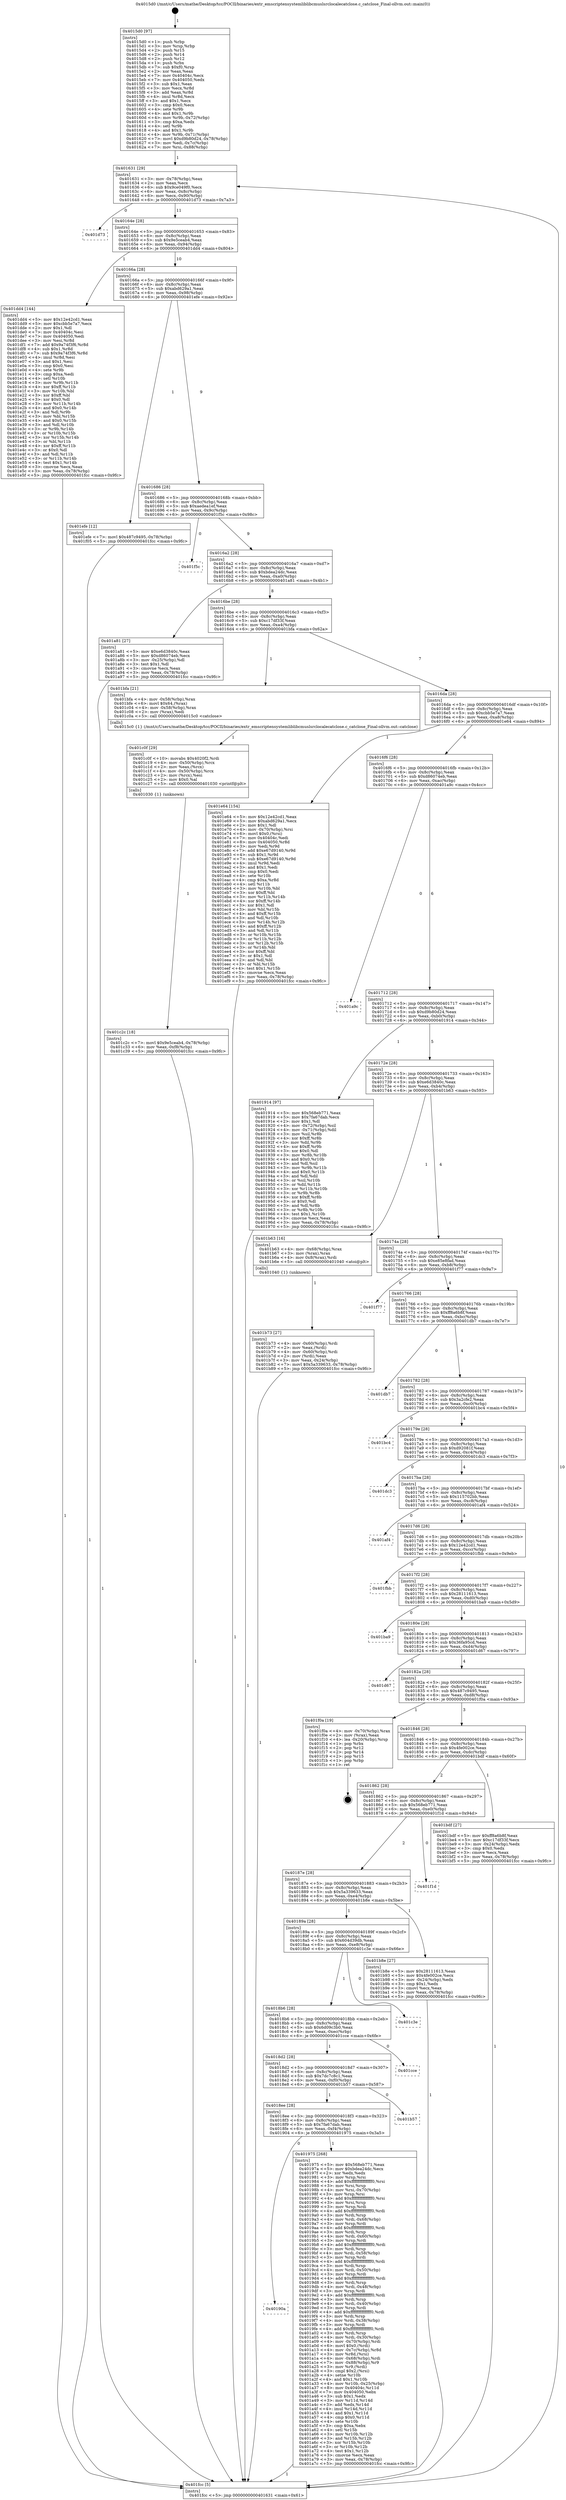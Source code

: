 digraph "0x4015d0" {
  label = "0x4015d0 (/mnt/c/Users/mathe/Desktop/tcc/POCII/binaries/extr_emscriptensystemliblibcmuslsrclocalecatclose.c_catclose_Final-ollvm.out::main(0))"
  labelloc = "t"
  node[shape=record]

  Entry [label="",width=0.3,height=0.3,shape=circle,fillcolor=black,style=filled]
  "0x401631" [label="{
     0x401631 [29]\l
     | [instrs]\l
     &nbsp;&nbsp;0x401631 \<+3\>: mov -0x78(%rbp),%eax\l
     &nbsp;&nbsp;0x401634 \<+2\>: mov %eax,%ecx\l
     &nbsp;&nbsp;0x401636 \<+6\>: sub $0x9ce049f0,%ecx\l
     &nbsp;&nbsp;0x40163c \<+6\>: mov %eax,-0x8c(%rbp)\l
     &nbsp;&nbsp;0x401642 \<+6\>: mov %ecx,-0x90(%rbp)\l
     &nbsp;&nbsp;0x401648 \<+6\>: je 0000000000401d73 \<main+0x7a3\>\l
  }"]
  "0x401d73" [label="{
     0x401d73\l
  }", style=dashed]
  "0x40164e" [label="{
     0x40164e [28]\l
     | [instrs]\l
     &nbsp;&nbsp;0x40164e \<+5\>: jmp 0000000000401653 \<main+0x83\>\l
     &nbsp;&nbsp;0x401653 \<+6\>: mov -0x8c(%rbp),%eax\l
     &nbsp;&nbsp;0x401659 \<+5\>: sub $0x9e5ceab4,%eax\l
     &nbsp;&nbsp;0x40165e \<+6\>: mov %eax,-0x94(%rbp)\l
     &nbsp;&nbsp;0x401664 \<+6\>: je 0000000000401dd4 \<main+0x804\>\l
  }"]
  Exit [label="",width=0.3,height=0.3,shape=circle,fillcolor=black,style=filled,peripheries=2]
  "0x401dd4" [label="{
     0x401dd4 [144]\l
     | [instrs]\l
     &nbsp;&nbsp;0x401dd4 \<+5\>: mov $0x12e42cd1,%eax\l
     &nbsp;&nbsp;0x401dd9 \<+5\>: mov $0xcbb5e7a7,%ecx\l
     &nbsp;&nbsp;0x401dde \<+2\>: mov $0x1,%dl\l
     &nbsp;&nbsp;0x401de0 \<+7\>: mov 0x40404c,%esi\l
     &nbsp;&nbsp;0x401de7 \<+7\>: mov 0x404050,%edi\l
     &nbsp;&nbsp;0x401dee \<+3\>: mov %esi,%r8d\l
     &nbsp;&nbsp;0x401df1 \<+7\>: add $0x9a74f3f6,%r8d\l
     &nbsp;&nbsp;0x401df8 \<+4\>: sub $0x1,%r8d\l
     &nbsp;&nbsp;0x401dfc \<+7\>: sub $0x9a74f3f6,%r8d\l
     &nbsp;&nbsp;0x401e03 \<+4\>: imul %r8d,%esi\l
     &nbsp;&nbsp;0x401e07 \<+3\>: and $0x1,%esi\l
     &nbsp;&nbsp;0x401e0a \<+3\>: cmp $0x0,%esi\l
     &nbsp;&nbsp;0x401e0d \<+4\>: sete %r9b\l
     &nbsp;&nbsp;0x401e11 \<+3\>: cmp $0xa,%edi\l
     &nbsp;&nbsp;0x401e14 \<+4\>: setl %r10b\l
     &nbsp;&nbsp;0x401e18 \<+3\>: mov %r9b,%r11b\l
     &nbsp;&nbsp;0x401e1b \<+4\>: xor $0xff,%r11b\l
     &nbsp;&nbsp;0x401e1f \<+3\>: mov %r10b,%bl\l
     &nbsp;&nbsp;0x401e22 \<+3\>: xor $0xff,%bl\l
     &nbsp;&nbsp;0x401e25 \<+3\>: xor $0x0,%dl\l
     &nbsp;&nbsp;0x401e28 \<+3\>: mov %r11b,%r14b\l
     &nbsp;&nbsp;0x401e2b \<+4\>: and $0x0,%r14b\l
     &nbsp;&nbsp;0x401e2f \<+3\>: and %dl,%r9b\l
     &nbsp;&nbsp;0x401e32 \<+3\>: mov %bl,%r15b\l
     &nbsp;&nbsp;0x401e35 \<+4\>: and $0x0,%r15b\l
     &nbsp;&nbsp;0x401e39 \<+3\>: and %dl,%r10b\l
     &nbsp;&nbsp;0x401e3c \<+3\>: or %r9b,%r14b\l
     &nbsp;&nbsp;0x401e3f \<+3\>: or %r10b,%r15b\l
     &nbsp;&nbsp;0x401e42 \<+3\>: xor %r15b,%r14b\l
     &nbsp;&nbsp;0x401e45 \<+3\>: or %bl,%r11b\l
     &nbsp;&nbsp;0x401e48 \<+4\>: xor $0xff,%r11b\l
     &nbsp;&nbsp;0x401e4c \<+3\>: or $0x0,%dl\l
     &nbsp;&nbsp;0x401e4f \<+3\>: and %dl,%r11b\l
     &nbsp;&nbsp;0x401e52 \<+3\>: or %r11b,%r14b\l
     &nbsp;&nbsp;0x401e55 \<+4\>: test $0x1,%r14b\l
     &nbsp;&nbsp;0x401e59 \<+3\>: cmovne %ecx,%eax\l
     &nbsp;&nbsp;0x401e5c \<+3\>: mov %eax,-0x78(%rbp)\l
     &nbsp;&nbsp;0x401e5f \<+5\>: jmp 0000000000401fcc \<main+0x9fc\>\l
  }"]
  "0x40166a" [label="{
     0x40166a [28]\l
     | [instrs]\l
     &nbsp;&nbsp;0x40166a \<+5\>: jmp 000000000040166f \<main+0x9f\>\l
     &nbsp;&nbsp;0x40166f \<+6\>: mov -0x8c(%rbp),%eax\l
     &nbsp;&nbsp;0x401675 \<+5\>: sub $0xabd629a1,%eax\l
     &nbsp;&nbsp;0x40167a \<+6\>: mov %eax,-0x98(%rbp)\l
     &nbsp;&nbsp;0x401680 \<+6\>: je 0000000000401efe \<main+0x92e\>\l
  }"]
  "0x401c2c" [label="{
     0x401c2c [18]\l
     | [instrs]\l
     &nbsp;&nbsp;0x401c2c \<+7\>: movl $0x9e5ceab4,-0x78(%rbp)\l
     &nbsp;&nbsp;0x401c33 \<+6\>: mov %eax,-0xf8(%rbp)\l
     &nbsp;&nbsp;0x401c39 \<+5\>: jmp 0000000000401fcc \<main+0x9fc\>\l
  }"]
  "0x401efe" [label="{
     0x401efe [12]\l
     | [instrs]\l
     &nbsp;&nbsp;0x401efe \<+7\>: movl $0x487c9495,-0x78(%rbp)\l
     &nbsp;&nbsp;0x401f05 \<+5\>: jmp 0000000000401fcc \<main+0x9fc\>\l
  }"]
  "0x401686" [label="{
     0x401686 [28]\l
     | [instrs]\l
     &nbsp;&nbsp;0x401686 \<+5\>: jmp 000000000040168b \<main+0xbb\>\l
     &nbsp;&nbsp;0x40168b \<+6\>: mov -0x8c(%rbp),%eax\l
     &nbsp;&nbsp;0x401691 \<+5\>: sub $0xaedea1ef,%eax\l
     &nbsp;&nbsp;0x401696 \<+6\>: mov %eax,-0x9c(%rbp)\l
     &nbsp;&nbsp;0x40169c \<+6\>: je 0000000000401f5c \<main+0x98c\>\l
  }"]
  "0x401c0f" [label="{
     0x401c0f [29]\l
     | [instrs]\l
     &nbsp;&nbsp;0x401c0f \<+10\>: movabs $0x4020f2,%rdi\l
     &nbsp;&nbsp;0x401c19 \<+4\>: mov -0x50(%rbp),%rcx\l
     &nbsp;&nbsp;0x401c1d \<+2\>: mov %eax,(%rcx)\l
     &nbsp;&nbsp;0x401c1f \<+4\>: mov -0x50(%rbp),%rcx\l
     &nbsp;&nbsp;0x401c23 \<+2\>: mov (%rcx),%esi\l
     &nbsp;&nbsp;0x401c25 \<+2\>: mov $0x0,%al\l
     &nbsp;&nbsp;0x401c27 \<+5\>: call 0000000000401030 \<printf@plt\>\l
     | [calls]\l
     &nbsp;&nbsp;0x401030 \{1\} (unknown)\l
  }"]
  "0x401f5c" [label="{
     0x401f5c\l
  }", style=dashed]
  "0x4016a2" [label="{
     0x4016a2 [28]\l
     | [instrs]\l
     &nbsp;&nbsp;0x4016a2 \<+5\>: jmp 00000000004016a7 \<main+0xd7\>\l
     &nbsp;&nbsp;0x4016a7 \<+6\>: mov -0x8c(%rbp),%eax\l
     &nbsp;&nbsp;0x4016ad \<+5\>: sub $0xbdea24dc,%eax\l
     &nbsp;&nbsp;0x4016b2 \<+6\>: mov %eax,-0xa0(%rbp)\l
     &nbsp;&nbsp;0x4016b8 \<+6\>: je 0000000000401a81 \<main+0x4b1\>\l
  }"]
  "0x401b73" [label="{
     0x401b73 [27]\l
     | [instrs]\l
     &nbsp;&nbsp;0x401b73 \<+4\>: mov -0x60(%rbp),%rdi\l
     &nbsp;&nbsp;0x401b77 \<+2\>: mov %eax,(%rdi)\l
     &nbsp;&nbsp;0x401b79 \<+4\>: mov -0x60(%rbp),%rdi\l
     &nbsp;&nbsp;0x401b7d \<+2\>: mov (%rdi),%eax\l
     &nbsp;&nbsp;0x401b7f \<+3\>: mov %eax,-0x24(%rbp)\l
     &nbsp;&nbsp;0x401b82 \<+7\>: movl $0x5a339633,-0x78(%rbp)\l
     &nbsp;&nbsp;0x401b89 \<+5\>: jmp 0000000000401fcc \<main+0x9fc\>\l
  }"]
  "0x401a81" [label="{
     0x401a81 [27]\l
     | [instrs]\l
     &nbsp;&nbsp;0x401a81 \<+5\>: mov $0xe6d3840c,%eax\l
     &nbsp;&nbsp;0x401a86 \<+5\>: mov $0xd86074eb,%ecx\l
     &nbsp;&nbsp;0x401a8b \<+3\>: mov -0x25(%rbp),%dl\l
     &nbsp;&nbsp;0x401a8e \<+3\>: test $0x1,%dl\l
     &nbsp;&nbsp;0x401a91 \<+3\>: cmovne %ecx,%eax\l
     &nbsp;&nbsp;0x401a94 \<+3\>: mov %eax,-0x78(%rbp)\l
     &nbsp;&nbsp;0x401a97 \<+5\>: jmp 0000000000401fcc \<main+0x9fc\>\l
  }"]
  "0x4016be" [label="{
     0x4016be [28]\l
     | [instrs]\l
     &nbsp;&nbsp;0x4016be \<+5\>: jmp 00000000004016c3 \<main+0xf3\>\l
     &nbsp;&nbsp;0x4016c3 \<+6\>: mov -0x8c(%rbp),%eax\l
     &nbsp;&nbsp;0x4016c9 \<+5\>: sub $0xc17df33f,%eax\l
     &nbsp;&nbsp;0x4016ce \<+6\>: mov %eax,-0xa4(%rbp)\l
     &nbsp;&nbsp;0x4016d4 \<+6\>: je 0000000000401bfa \<main+0x62a\>\l
  }"]
  "0x40190a" [label="{
     0x40190a\l
  }", style=dashed]
  "0x401bfa" [label="{
     0x401bfa [21]\l
     | [instrs]\l
     &nbsp;&nbsp;0x401bfa \<+4\>: mov -0x58(%rbp),%rax\l
     &nbsp;&nbsp;0x401bfe \<+6\>: movl $0x64,(%rax)\l
     &nbsp;&nbsp;0x401c04 \<+4\>: mov -0x58(%rbp),%rax\l
     &nbsp;&nbsp;0x401c08 \<+2\>: mov (%rax),%edi\l
     &nbsp;&nbsp;0x401c0a \<+5\>: call 00000000004015c0 \<catclose\>\l
     | [calls]\l
     &nbsp;&nbsp;0x4015c0 \{1\} (/mnt/c/Users/mathe/Desktop/tcc/POCII/binaries/extr_emscriptensystemliblibcmuslsrclocalecatclose.c_catclose_Final-ollvm.out::catclose)\l
  }"]
  "0x4016da" [label="{
     0x4016da [28]\l
     | [instrs]\l
     &nbsp;&nbsp;0x4016da \<+5\>: jmp 00000000004016df \<main+0x10f\>\l
     &nbsp;&nbsp;0x4016df \<+6\>: mov -0x8c(%rbp),%eax\l
     &nbsp;&nbsp;0x4016e5 \<+5\>: sub $0xcbb5e7a7,%eax\l
     &nbsp;&nbsp;0x4016ea \<+6\>: mov %eax,-0xa8(%rbp)\l
     &nbsp;&nbsp;0x4016f0 \<+6\>: je 0000000000401e64 \<main+0x894\>\l
  }"]
  "0x401975" [label="{
     0x401975 [268]\l
     | [instrs]\l
     &nbsp;&nbsp;0x401975 \<+5\>: mov $0x568eb771,%eax\l
     &nbsp;&nbsp;0x40197a \<+5\>: mov $0xbdea24dc,%ecx\l
     &nbsp;&nbsp;0x40197f \<+2\>: xor %edx,%edx\l
     &nbsp;&nbsp;0x401981 \<+3\>: mov %rsp,%rsi\l
     &nbsp;&nbsp;0x401984 \<+4\>: add $0xfffffffffffffff0,%rsi\l
     &nbsp;&nbsp;0x401988 \<+3\>: mov %rsi,%rsp\l
     &nbsp;&nbsp;0x40198b \<+4\>: mov %rsi,-0x70(%rbp)\l
     &nbsp;&nbsp;0x40198f \<+3\>: mov %rsp,%rsi\l
     &nbsp;&nbsp;0x401992 \<+4\>: add $0xfffffffffffffff0,%rsi\l
     &nbsp;&nbsp;0x401996 \<+3\>: mov %rsi,%rsp\l
     &nbsp;&nbsp;0x401999 \<+3\>: mov %rsp,%rdi\l
     &nbsp;&nbsp;0x40199c \<+4\>: add $0xfffffffffffffff0,%rdi\l
     &nbsp;&nbsp;0x4019a0 \<+3\>: mov %rdi,%rsp\l
     &nbsp;&nbsp;0x4019a3 \<+4\>: mov %rdi,-0x68(%rbp)\l
     &nbsp;&nbsp;0x4019a7 \<+3\>: mov %rsp,%rdi\l
     &nbsp;&nbsp;0x4019aa \<+4\>: add $0xfffffffffffffff0,%rdi\l
     &nbsp;&nbsp;0x4019ae \<+3\>: mov %rdi,%rsp\l
     &nbsp;&nbsp;0x4019b1 \<+4\>: mov %rdi,-0x60(%rbp)\l
     &nbsp;&nbsp;0x4019b5 \<+3\>: mov %rsp,%rdi\l
     &nbsp;&nbsp;0x4019b8 \<+4\>: add $0xfffffffffffffff0,%rdi\l
     &nbsp;&nbsp;0x4019bc \<+3\>: mov %rdi,%rsp\l
     &nbsp;&nbsp;0x4019bf \<+4\>: mov %rdi,-0x58(%rbp)\l
     &nbsp;&nbsp;0x4019c3 \<+3\>: mov %rsp,%rdi\l
     &nbsp;&nbsp;0x4019c6 \<+4\>: add $0xfffffffffffffff0,%rdi\l
     &nbsp;&nbsp;0x4019ca \<+3\>: mov %rdi,%rsp\l
     &nbsp;&nbsp;0x4019cd \<+4\>: mov %rdi,-0x50(%rbp)\l
     &nbsp;&nbsp;0x4019d1 \<+3\>: mov %rsp,%rdi\l
     &nbsp;&nbsp;0x4019d4 \<+4\>: add $0xfffffffffffffff0,%rdi\l
     &nbsp;&nbsp;0x4019d8 \<+3\>: mov %rdi,%rsp\l
     &nbsp;&nbsp;0x4019db \<+4\>: mov %rdi,-0x48(%rbp)\l
     &nbsp;&nbsp;0x4019df \<+3\>: mov %rsp,%rdi\l
     &nbsp;&nbsp;0x4019e2 \<+4\>: add $0xfffffffffffffff0,%rdi\l
     &nbsp;&nbsp;0x4019e6 \<+3\>: mov %rdi,%rsp\l
     &nbsp;&nbsp;0x4019e9 \<+4\>: mov %rdi,-0x40(%rbp)\l
     &nbsp;&nbsp;0x4019ed \<+3\>: mov %rsp,%rdi\l
     &nbsp;&nbsp;0x4019f0 \<+4\>: add $0xfffffffffffffff0,%rdi\l
     &nbsp;&nbsp;0x4019f4 \<+3\>: mov %rdi,%rsp\l
     &nbsp;&nbsp;0x4019f7 \<+4\>: mov %rdi,-0x38(%rbp)\l
     &nbsp;&nbsp;0x4019fb \<+3\>: mov %rsp,%rdi\l
     &nbsp;&nbsp;0x4019fe \<+4\>: add $0xfffffffffffffff0,%rdi\l
     &nbsp;&nbsp;0x401a02 \<+3\>: mov %rdi,%rsp\l
     &nbsp;&nbsp;0x401a05 \<+4\>: mov %rdi,-0x30(%rbp)\l
     &nbsp;&nbsp;0x401a09 \<+4\>: mov -0x70(%rbp),%rdi\l
     &nbsp;&nbsp;0x401a0d \<+6\>: movl $0x0,(%rdi)\l
     &nbsp;&nbsp;0x401a13 \<+4\>: mov -0x7c(%rbp),%r8d\l
     &nbsp;&nbsp;0x401a17 \<+3\>: mov %r8d,(%rsi)\l
     &nbsp;&nbsp;0x401a1a \<+4\>: mov -0x68(%rbp),%rdi\l
     &nbsp;&nbsp;0x401a1e \<+7\>: mov -0x88(%rbp),%r9\l
     &nbsp;&nbsp;0x401a25 \<+3\>: mov %r9,(%rdi)\l
     &nbsp;&nbsp;0x401a28 \<+3\>: cmpl $0x2,(%rsi)\l
     &nbsp;&nbsp;0x401a2b \<+4\>: setne %r10b\l
     &nbsp;&nbsp;0x401a2f \<+4\>: and $0x1,%r10b\l
     &nbsp;&nbsp;0x401a33 \<+4\>: mov %r10b,-0x25(%rbp)\l
     &nbsp;&nbsp;0x401a37 \<+8\>: mov 0x40404c,%r11d\l
     &nbsp;&nbsp;0x401a3f \<+7\>: mov 0x404050,%ebx\l
     &nbsp;&nbsp;0x401a46 \<+3\>: sub $0x1,%edx\l
     &nbsp;&nbsp;0x401a49 \<+3\>: mov %r11d,%r14d\l
     &nbsp;&nbsp;0x401a4c \<+3\>: add %edx,%r14d\l
     &nbsp;&nbsp;0x401a4f \<+4\>: imul %r14d,%r11d\l
     &nbsp;&nbsp;0x401a53 \<+4\>: and $0x1,%r11d\l
     &nbsp;&nbsp;0x401a57 \<+4\>: cmp $0x0,%r11d\l
     &nbsp;&nbsp;0x401a5b \<+4\>: sete %r10b\l
     &nbsp;&nbsp;0x401a5f \<+3\>: cmp $0xa,%ebx\l
     &nbsp;&nbsp;0x401a62 \<+4\>: setl %r15b\l
     &nbsp;&nbsp;0x401a66 \<+3\>: mov %r10b,%r12b\l
     &nbsp;&nbsp;0x401a69 \<+3\>: and %r15b,%r12b\l
     &nbsp;&nbsp;0x401a6c \<+3\>: xor %r15b,%r10b\l
     &nbsp;&nbsp;0x401a6f \<+3\>: or %r10b,%r12b\l
     &nbsp;&nbsp;0x401a72 \<+4\>: test $0x1,%r12b\l
     &nbsp;&nbsp;0x401a76 \<+3\>: cmovne %ecx,%eax\l
     &nbsp;&nbsp;0x401a79 \<+3\>: mov %eax,-0x78(%rbp)\l
     &nbsp;&nbsp;0x401a7c \<+5\>: jmp 0000000000401fcc \<main+0x9fc\>\l
  }"]
  "0x401e64" [label="{
     0x401e64 [154]\l
     | [instrs]\l
     &nbsp;&nbsp;0x401e64 \<+5\>: mov $0x12e42cd1,%eax\l
     &nbsp;&nbsp;0x401e69 \<+5\>: mov $0xabd629a1,%ecx\l
     &nbsp;&nbsp;0x401e6e \<+2\>: mov $0x1,%dl\l
     &nbsp;&nbsp;0x401e70 \<+4\>: mov -0x70(%rbp),%rsi\l
     &nbsp;&nbsp;0x401e74 \<+6\>: movl $0x0,(%rsi)\l
     &nbsp;&nbsp;0x401e7a \<+7\>: mov 0x40404c,%edi\l
     &nbsp;&nbsp;0x401e81 \<+8\>: mov 0x404050,%r8d\l
     &nbsp;&nbsp;0x401e89 \<+3\>: mov %edi,%r9d\l
     &nbsp;&nbsp;0x401e8c \<+7\>: add $0xe67d9140,%r9d\l
     &nbsp;&nbsp;0x401e93 \<+4\>: sub $0x1,%r9d\l
     &nbsp;&nbsp;0x401e97 \<+7\>: sub $0xe67d9140,%r9d\l
     &nbsp;&nbsp;0x401e9e \<+4\>: imul %r9d,%edi\l
     &nbsp;&nbsp;0x401ea2 \<+3\>: and $0x1,%edi\l
     &nbsp;&nbsp;0x401ea5 \<+3\>: cmp $0x0,%edi\l
     &nbsp;&nbsp;0x401ea8 \<+4\>: sete %r10b\l
     &nbsp;&nbsp;0x401eac \<+4\>: cmp $0xa,%r8d\l
     &nbsp;&nbsp;0x401eb0 \<+4\>: setl %r11b\l
     &nbsp;&nbsp;0x401eb4 \<+3\>: mov %r10b,%bl\l
     &nbsp;&nbsp;0x401eb7 \<+3\>: xor $0xff,%bl\l
     &nbsp;&nbsp;0x401eba \<+3\>: mov %r11b,%r14b\l
     &nbsp;&nbsp;0x401ebd \<+4\>: xor $0xff,%r14b\l
     &nbsp;&nbsp;0x401ec1 \<+3\>: xor $0x1,%dl\l
     &nbsp;&nbsp;0x401ec4 \<+3\>: mov %bl,%r15b\l
     &nbsp;&nbsp;0x401ec7 \<+4\>: and $0xff,%r15b\l
     &nbsp;&nbsp;0x401ecb \<+3\>: and %dl,%r10b\l
     &nbsp;&nbsp;0x401ece \<+3\>: mov %r14b,%r12b\l
     &nbsp;&nbsp;0x401ed1 \<+4\>: and $0xff,%r12b\l
     &nbsp;&nbsp;0x401ed5 \<+3\>: and %dl,%r11b\l
     &nbsp;&nbsp;0x401ed8 \<+3\>: or %r10b,%r15b\l
     &nbsp;&nbsp;0x401edb \<+3\>: or %r11b,%r12b\l
     &nbsp;&nbsp;0x401ede \<+3\>: xor %r12b,%r15b\l
     &nbsp;&nbsp;0x401ee1 \<+3\>: or %r14b,%bl\l
     &nbsp;&nbsp;0x401ee4 \<+3\>: xor $0xff,%bl\l
     &nbsp;&nbsp;0x401ee7 \<+3\>: or $0x1,%dl\l
     &nbsp;&nbsp;0x401eea \<+2\>: and %dl,%bl\l
     &nbsp;&nbsp;0x401eec \<+3\>: or %bl,%r15b\l
     &nbsp;&nbsp;0x401eef \<+4\>: test $0x1,%r15b\l
     &nbsp;&nbsp;0x401ef3 \<+3\>: cmovne %ecx,%eax\l
     &nbsp;&nbsp;0x401ef6 \<+3\>: mov %eax,-0x78(%rbp)\l
     &nbsp;&nbsp;0x401ef9 \<+5\>: jmp 0000000000401fcc \<main+0x9fc\>\l
  }"]
  "0x4016f6" [label="{
     0x4016f6 [28]\l
     | [instrs]\l
     &nbsp;&nbsp;0x4016f6 \<+5\>: jmp 00000000004016fb \<main+0x12b\>\l
     &nbsp;&nbsp;0x4016fb \<+6\>: mov -0x8c(%rbp),%eax\l
     &nbsp;&nbsp;0x401701 \<+5\>: sub $0xd86074eb,%eax\l
     &nbsp;&nbsp;0x401706 \<+6\>: mov %eax,-0xac(%rbp)\l
     &nbsp;&nbsp;0x40170c \<+6\>: je 0000000000401a9c \<main+0x4cc\>\l
  }"]
  "0x4018ee" [label="{
     0x4018ee [28]\l
     | [instrs]\l
     &nbsp;&nbsp;0x4018ee \<+5\>: jmp 00000000004018f3 \<main+0x323\>\l
     &nbsp;&nbsp;0x4018f3 \<+6\>: mov -0x8c(%rbp),%eax\l
     &nbsp;&nbsp;0x4018f9 \<+5\>: sub $0x7fa67dab,%eax\l
     &nbsp;&nbsp;0x4018fe \<+6\>: mov %eax,-0xf4(%rbp)\l
     &nbsp;&nbsp;0x401904 \<+6\>: je 0000000000401975 \<main+0x3a5\>\l
  }"]
  "0x401a9c" [label="{
     0x401a9c\l
  }", style=dashed]
  "0x401712" [label="{
     0x401712 [28]\l
     | [instrs]\l
     &nbsp;&nbsp;0x401712 \<+5\>: jmp 0000000000401717 \<main+0x147\>\l
     &nbsp;&nbsp;0x401717 \<+6\>: mov -0x8c(%rbp),%eax\l
     &nbsp;&nbsp;0x40171d \<+5\>: sub $0xd9b80d24,%eax\l
     &nbsp;&nbsp;0x401722 \<+6\>: mov %eax,-0xb0(%rbp)\l
     &nbsp;&nbsp;0x401728 \<+6\>: je 0000000000401914 \<main+0x344\>\l
  }"]
  "0x401b57" [label="{
     0x401b57\l
  }", style=dashed]
  "0x401914" [label="{
     0x401914 [97]\l
     | [instrs]\l
     &nbsp;&nbsp;0x401914 \<+5\>: mov $0x568eb771,%eax\l
     &nbsp;&nbsp;0x401919 \<+5\>: mov $0x7fa67dab,%ecx\l
     &nbsp;&nbsp;0x40191e \<+2\>: mov $0x1,%dl\l
     &nbsp;&nbsp;0x401920 \<+4\>: mov -0x72(%rbp),%sil\l
     &nbsp;&nbsp;0x401924 \<+4\>: mov -0x71(%rbp),%dil\l
     &nbsp;&nbsp;0x401928 \<+3\>: mov %sil,%r8b\l
     &nbsp;&nbsp;0x40192b \<+4\>: xor $0xff,%r8b\l
     &nbsp;&nbsp;0x40192f \<+3\>: mov %dil,%r9b\l
     &nbsp;&nbsp;0x401932 \<+4\>: xor $0xff,%r9b\l
     &nbsp;&nbsp;0x401936 \<+3\>: xor $0x0,%dl\l
     &nbsp;&nbsp;0x401939 \<+3\>: mov %r8b,%r10b\l
     &nbsp;&nbsp;0x40193c \<+4\>: and $0x0,%r10b\l
     &nbsp;&nbsp;0x401940 \<+3\>: and %dl,%sil\l
     &nbsp;&nbsp;0x401943 \<+3\>: mov %r9b,%r11b\l
     &nbsp;&nbsp;0x401946 \<+4\>: and $0x0,%r11b\l
     &nbsp;&nbsp;0x40194a \<+3\>: and %dl,%dil\l
     &nbsp;&nbsp;0x40194d \<+3\>: or %sil,%r10b\l
     &nbsp;&nbsp;0x401950 \<+3\>: or %dil,%r11b\l
     &nbsp;&nbsp;0x401953 \<+3\>: xor %r11b,%r10b\l
     &nbsp;&nbsp;0x401956 \<+3\>: or %r9b,%r8b\l
     &nbsp;&nbsp;0x401959 \<+4\>: xor $0xff,%r8b\l
     &nbsp;&nbsp;0x40195d \<+3\>: or $0x0,%dl\l
     &nbsp;&nbsp;0x401960 \<+3\>: and %dl,%r8b\l
     &nbsp;&nbsp;0x401963 \<+3\>: or %r8b,%r10b\l
     &nbsp;&nbsp;0x401966 \<+4\>: test $0x1,%r10b\l
     &nbsp;&nbsp;0x40196a \<+3\>: cmovne %ecx,%eax\l
     &nbsp;&nbsp;0x40196d \<+3\>: mov %eax,-0x78(%rbp)\l
     &nbsp;&nbsp;0x401970 \<+5\>: jmp 0000000000401fcc \<main+0x9fc\>\l
  }"]
  "0x40172e" [label="{
     0x40172e [28]\l
     | [instrs]\l
     &nbsp;&nbsp;0x40172e \<+5\>: jmp 0000000000401733 \<main+0x163\>\l
     &nbsp;&nbsp;0x401733 \<+6\>: mov -0x8c(%rbp),%eax\l
     &nbsp;&nbsp;0x401739 \<+5\>: sub $0xe6d3840c,%eax\l
     &nbsp;&nbsp;0x40173e \<+6\>: mov %eax,-0xb4(%rbp)\l
     &nbsp;&nbsp;0x401744 \<+6\>: je 0000000000401b63 \<main+0x593\>\l
  }"]
  "0x401fcc" [label="{
     0x401fcc [5]\l
     | [instrs]\l
     &nbsp;&nbsp;0x401fcc \<+5\>: jmp 0000000000401631 \<main+0x61\>\l
  }"]
  "0x4015d0" [label="{
     0x4015d0 [97]\l
     | [instrs]\l
     &nbsp;&nbsp;0x4015d0 \<+1\>: push %rbp\l
     &nbsp;&nbsp;0x4015d1 \<+3\>: mov %rsp,%rbp\l
     &nbsp;&nbsp;0x4015d4 \<+2\>: push %r15\l
     &nbsp;&nbsp;0x4015d6 \<+2\>: push %r14\l
     &nbsp;&nbsp;0x4015d8 \<+2\>: push %r12\l
     &nbsp;&nbsp;0x4015da \<+1\>: push %rbx\l
     &nbsp;&nbsp;0x4015db \<+7\>: sub $0xf0,%rsp\l
     &nbsp;&nbsp;0x4015e2 \<+2\>: xor %eax,%eax\l
     &nbsp;&nbsp;0x4015e4 \<+7\>: mov 0x40404c,%ecx\l
     &nbsp;&nbsp;0x4015eb \<+7\>: mov 0x404050,%edx\l
     &nbsp;&nbsp;0x4015f2 \<+3\>: sub $0x1,%eax\l
     &nbsp;&nbsp;0x4015f5 \<+3\>: mov %ecx,%r8d\l
     &nbsp;&nbsp;0x4015f8 \<+3\>: add %eax,%r8d\l
     &nbsp;&nbsp;0x4015fb \<+4\>: imul %r8d,%ecx\l
     &nbsp;&nbsp;0x4015ff \<+3\>: and $0x1,%ecx\l
     &nbsp;&nbsp;0x401602 \<+3\>: cmp $0x0,%ecx\l
     &nbsp;&nbsp;0x401605 \<+4\>: sete %r9b\l
     &nbsp;&nbsp;0x401609 \<+4\>: and $0x1,%r9b\l
     &nbsp;&nbsp;0x40160d \<+4\>: mov %r9b,-0x72(%rbp)\l
     &nbsp;&nbsp;0x401611 \<+3\>: cmp $0xa,%edx\l
     &nbsp;&nbsp;0x401614 \<+4\>: setl %r9b\l
     &nbsp;&nbsp;0x401618 \<+4\>: and $0x1,%r9b\l
     &nbsp;&nbsp;0x40161c \<+4\>: mov %r9b,-0x71(%rbp)\l
     &nbsp;&nbsp;0x401620 \<+7\>: movl $0xd9b80d24,-0x78(%rbp)\l
     &nbsp;&nbsp;0x401627 \<+3\>: mov %edi,-0x7c(%rbp)\l
     &nbsp;&nbsp;0x40162a \<+7\>: mov %rsi,-0x88(%rbp)\l
  }"]
  "0x4018d2" [label="{
     0x4018d2 [28]\l
     | [instrs]\l
     &nbsp;&nbsp;0x4018d2 \<+5\>: jmp 00000000004018d7 \<main+0x307\>\l
     &nbsp;&nbsp;0x4018d7 \<+6\>: mov -0x8c(%rbp),%eax\l
     &nbsp;&nbsp;0x4018dd \<+5\>: sub $0x7dc7c8c1,%eax\l
     &nbsp;&nbsp;0x4018e2 \<+6\>: mov %eax,-0xf0(%rbp)\l
     &nbsp;&nbsp;0x4018e8 \<+6\>: je 0000000000401b57 \<main+0x587\>\l
  }"]
  "0x401b63" [label="{
     0x401b63 [16]\l
     | [instrs]\l
     &nbsp;&nbsp;0x401b63 \<+4\>: mov -0x68(%rbp),%rax\l
     &nbsp;&nbsp;0x401b67 \<+3\>: mov (%rax),%rax\l
     &nbsp;&nbsp;0x401b6a \<+4\>: mov 0x8(%rax),%rdi\l
     &nbsp;&nbsp;0x401b6e \<+5\>: call 0000000000401040 \<atoi@plt\>\l
     | [calls]\l
     &nbsp;&nbsp;0x401040 \{1\} (unknown)\l
  }"]
  "0x40174a" [label="{
     0x40174a [28]\l
     | [instrs]\l
     &nbsp;&nbsp;0x40174a \<+5\>: jmp 000000000040174f \<main+0x17f\>\l
     &nbsp;&nbsp;0x40174f \<+6\>: mov -0x8c(%rbp),%eax\l
     &nbsp;&nbsp;0x401755 \<+5\>: sub $0xe85e8fad,%eax\l
     &nbsp;&nbsp;0x40175a \<+6\>: mov %eax,-0xb8(%rbp)\l
     &nbsp;&nbsp;0x401760 \<+6\>: je 0000000000401f77 \<main+0x9a7\>\l
  }"]
  "0x401cce" [label="{
     0x401cce\l
  }", style=dashed]
  "0x401f77" [label="{
     0x401f77\l
  }", style=dashed]
  "0x401766" [label="{
     0x401766 [28]\l
     | [instrs]\l
     &nbsp;&nbsp;0x401766 \<+5\>: jmp 000000000040176b \<main+0x19b\>\l
     &nbsp;&nbsp;0x40176b \<+6\>: mov -0x8c(%rbp),%eax\l
     &nbsp;&nbsp;0x401771 \<+5\>: sub $0xff8a6b8f,%eax\l
     &nbsp;&nbsp;0x401776 \<+6\>: mov %eax,-0xbc(%rbp)\l
     &nbsp;&nbsp;0x40177c \<+6\>: je 0000000000401db7 \<main+0x7e7\>\l
  }"]
  "0x4018b6" [label="{
     0x4018b6 [28]\l
     | [instrs]\l
     &nbsp;&nbsp;0x4018b6 \<+5\>: jmp 00000000004018bb \<main+0x2eb\>\l
     &nbsp;&nbsp;0x4018bb \<+6\>: mov -0x8c(%rbp),%eax\l
     &nbsp;&nbsp;0x4018c1 \<+5\>: sub $0x6d09c3b0,%eax\l
     &nbsp;&nbsp;0x4018c6 \<+6\>: mov %eax,-0xec(%rbp)\l
     &nbsp;&nbsp;0x4018cc \<+6\>: je 0000000000401cce \<main+0x6fe\>\l
  }"]
  "0x401db7" [label="{
     0x401db7\l
  }", style=dashed]
  "0x401782" [label="{
     0x401782 [28]\l
     | [instrs]\l
     &nbsp;&nbsp;0x401782 \<+5\>: jmp 0000000000401787 \<main+0x1b7\>\l
     &nbsp;&nbsp;0x401787 \<+6\>: mov -0x8c(%rbp),%eax\l
     &nbsp;&nbsp;0x40178d \<+5\>: sub $0x3a2cfe2,%eax\l
     &nbsp;&nbsp;0x401792 \<+6\>: mov %eax,-0xc0(%rbp)\l
     &nbsp;&nbsp;0x401798 \<+6\>: je 0000000000401bc4 \<main+0x5f4\>\l
  }"]
  "0x401c3e" [label="{
     0x401c3e\l
  }", style=dashed]
  "0x401bc4" [label="{
     0x401bc4\l
  }", style=dashed]
  "0x40179e" [label="{
     0x40179e [28]\l
     | [instrs]\l
     &nbsp;&nbsp;0x40179e \<+5\>: jmp 00000000004017a3 \<main+0x1d3\>\l
     &nbsp;&nbsp;0x4017a3 \<+6\>: mov -0x8c(%rbp),%eax\l
     &nbsp;&nbsp;0x4017a9 \<+5\>: sub $0xd92081f,%eax\l
     &nbsp;&nbsp;0x4017ae \<+6\>: mov %eax,-0xc4(%rbp)\l
     &nbsp;&nbsp;0x4017b4 \<+6\>: je 0000000000401dc3 \<main+0x7f3\>\l
  }"]
  "0x40189a" [label="{
     0x40189a [28]\l
     | [instrs]\l
     &nbsp;&nbsp;0x40189a \<+5\>: jmp 000000000040189f \<main+0x2cf\>\l
     &nbsp;&nbsp;0x40189f \<+6\>: mov -0x8c(%rbp),%eax\l
     &nbsp;&nbsp;0x4018a5 \<+5\>: sub $0x604d39db,%eax\l
     &nbsp;&nbsp;0x4018aa \<+6\>: mov %eax,-0xe8(%rbp)\l
     &nbsp;&nbsp;0x4018b0 \<+6\>: je 0000000000401c3e \<main+0x66e\>\l
  }"]
  "0x401dc3" [label="{
     0x401dc3\l
  }", style=dashed]
  "0x4017ba" [label="{
     0x4017ba [28]\l
     | [instrs]\l
     &nbsp;&nbsp;0x4017ba \<+5\>: jmp 00000000004017bf \<main+0x1ef\>\l
     &nbsp;&nbsp;0x4017bf \<+6\>: mov -0x8c(%rbp),%eax\l
     &nbsp;&nbsp;0x4017c5 \<+5\>: sub $0x115702bb,%eax\l
     &nbsp;&nbsp;0x4017ca \<+6\>: mov %eax,-0xc8(%rbp)\l
     &nbsp;&nbsp;0x4017d0 \<+6\>: je 0000000000401af4 \<main+0x524\>\l
  }"]
  "0x401b8e" [label="{
     0x401b8e [27]\l
     | [instrs]\l
     &nbsp;&nbsp;0x401b8e \<+5\>: mov $0x28111613,%eax\l
     &nbsp;&nbsp;0x401b93 \<+5\>: mov $0x4fe002ce,%ecx\l
     &nbsp;&nbsp;0x401b98 \<+3\>: mov -0x24(%rbp),%edx\l
     &nbsp;&nbsp;0x401b9b \<+3\>: cmp $0x1,%edx\l
     &nbsp;&nbsp;0x401b9e \<+3\>: cmovl %ecx,%eax\l
     &nbsp;&nbsp;0x401ba1 \<+3\>: mov %eax,-0x78(%rbp)\l
     &nbsp;&nbsp;0x401ba4 \<+5\>: jmp 0000000000401fcc \<main+0x9fc\>\l
  }"]
  "0x401af4" [label="{
     0x401af4\l
  }", style=dashed]
  "0x4017d6" [label="{
     0x4017d6 [28]\l
     | [instrs]\l
     &nbsp;&nbsp;0x4017d6 \<+5\>: jmp 00000000004017db \<main+0x20b\>\l
     &nbsp;&nbsp;0x4017db \<+6\>: mov -0x8c(%rbp),%eax\l
     &nbsp;&nbsp;0x4017e1 \<+5\>: sub $0x12e42cd1,%eax\l
     &nbsp;&nbsp;0x4017e6 \<+6\>: mov %eax,-0xcc(%rbp)\l
     &nbsp;&nbsp;0x4017ec \<+6\>: je 0000000000401fbb \<main+0x9eb\>\l
  }"]
  "0x40187e" [label="{
     0x40187e [28]\l
     | [instrs]\l
     &nbsp;&nbsp;0x40187e \<+5\>: jmp 0000000000401883 \<main+0x2b3\>\l
     &nbsp;&nbsp;0x401883 \<+6\>: mov -0x8c(%rbp),%eax\l
     &nbsp;&nbsp;0x401889 \<+5\>: sub $0x5a339633,%eax\l
     &nbsp;&nbsp;0x40188e \<+6\>: mov %eax,-0xe4(%rbp)\l
     &nbsp;&nbsp;0x401894 \<+6\>: je 0000000000401b8e \<main+0x5be\>\l
  }"]
  "0x401fbb" [label="{
     0x401fbb\l
  }", style=dashed]
  "0x4017f2" [label="{
     0x4017f2 [28]\l
     | [instrs]\l
     &nbsp;&nbsp;0x4017f2 \<+5\>: jmp 00000000004017f7 \<main+0x227\>\l
     &nbsp;&nbsp;0x4017f7 \<+6\>: mov -0x8c(%rbp),%eax\l
     &nbsp;&nbsp;0x4017fd \<+5\>: sub $0x28111613,%eax\l
     &nbsp;&nbsp;0x401802 \<+6\>: mov %eax,-0xd0(%rbp)\l
     &nbsp;&nbsp;0x401808 \<+6\>: je 0000000000401ba9 \<main+0x5d9\>\l
  }"]
  "0x401f1d" [label="{
     0x401f1d\l
  }", style=dashed]
  "0x401ba9" [label="{
     0x401ba9\l
  }", style=dashed]
  "0x40180e" [label="{
     0x40180e [28]\l
     | [instrs]\l
     &nbsp;&nbsp;0x40180e \<+5\>: jmp 0000000000401813 \<main+0x243\>\l
     &nbsp;&nbsp;0x401813 \<+6\>: mov -0x8c(%rbp),%eax\l
     &nbsp;&nbsp;0x401819 \<+5\>: sub $0x36fa95cd,%eax\l
     &nbsp;&nbsp;0x40181e \<+6\>: mov %eax,-0xd4(%rbp)\l
     &nbsp;&nbsp;0x401824 \<+6\>: je 0000000000401d67 \<main+0x797\>\l
  }"]
  "0x401862" [label="{
     0x401862 [28]\l
     | [instrs]\l
     &nbsp;&nbsp;0x401862 \<+5\>: jmp 0000000000401867 \<main+0x297\>\l
     &nbsp;&nbsp;0x401867 \<+6\>: mov -0x8c(%rbp),%eax\l
     &nbsp;&nbsp;0x40186d \<+5\>: sub $0x568eb771,%eax\l
     &nbsp;&nbsp;0x401872 \<+6\>: mov %eax,-0xe0(%rbp)\l
     &nbsp;&nbsp;0x401878 \<+6\>: je 0000000000401f1d \<main+0x94d\>\l
  }"]
  "0x401d67" [label="{
     0x401d67\l
  }", style=dashed]
  "0x40182a" [label="{
     0x40182a [28]\l
     | [instrs]\l
     &nbsp;&nbsp;0x40182a \<+5\>: jmp 000000000040182f \<main+0x25f\>\l
     &nbsp;&nbsp;0x40182f \<+6\>: mov -0x8c(%rbp),%eax\l
     &nbsp;&nbsp;0x401835 \<+5\>: sub $0x487c9495,%eax\l
     &nbsp;&nbsp;0x40183a \<+6\>: mov %eax,-0xd8(%rbp)\l
     &nbsp;&nbsp;0x401840 \<+6\>: je 0000000000401f0a \<main+0x93a\>\l
  }"]
  "0x401bdf" [label="{
     0x401bdf [27]\l
     | [instrs]\l
     &nbsp;&nbsp;0x401bdf \<+5\>: mov $0xff8a6b8f,%eax\l
     &nbsp;&nbsp;0x401be4 \<+5\>: mov $0xc17df33f,%ecx\l
     &nbsp;&nbsp;0x401be9 \<+3\>: mov -0x24(%rbp),%edx\l
     &nbsp;&nbsp;0x401bec \<+3\>: cmp $0x0,%edx\l
     &nbsp;&nbsp;0x401bef \<+3\>: cmove %ecx,%eax\l
     &nbsp;&nbsp;0x401bf2 \<+3\>: mov %eax,-0x78(%rbp)\l
     &nbsp;&nbsp;0x401bf5 \<+5\>: jmp 0000000000401fcc \<main+0x9fc\>\l
  }"]
  "0x401f0a" [label="{
     0x401f0a [19]\l
     | [instrs]\l
     &nbsp;&nbsp;0x401f0a \<+4\>: mov -0x70(%rbp),%rax\l
     &nbsp;&nbsp;0x401f0e \<+2\>: mov (%rax),%eax\l
     &nbsp;&nbsp;0x401f10 \<+4\>: lea -0x20(%rbp),%rsp\l
     &nbsp;&nbsp;0x401f14 \<+1\>: pop %rbx\l
     &nbsp;&nbsp;0x401f15 \<+2\>: pop %r12\l
     &nbsp;&nbsp;0x401f17 \<+2\>: pop %r14\l
     &nbsp;&nbsp;0x401f19 \<+2\>: pop %r15\l
     &nbsp;&nbsp;0x401f1b \<+1\>: pop %rbp\l
     &nbsp;&nbsp;0x401f1c \<+1\>: ret\l
  }"]
  "0x401846" [label="{
     0x401846 [28]\l
     | [instrs]\l
     &nbsp;&nbsp;0x401846 \<+5\>: jmp 000000000040184b \<main+0x27b\>\l
     &nbsp;&nbsp;0x40184b \<+6\>: mov -0x8c(%rbp),%eax\l
     &nbsp;&nbsp;0x401851 \<+5\>: sub $0x4fe002ce,%eax\l
     &nbsp;&nbsp;0x401856 \<+6\>: mov %eax,-0xdc(%rbp)\l
     &nbsp;&nbsp;0x40185c \<+6\>: je 0000000000401bdf \<main+0x60f\>\l
  }"]
  Entry -> "0x4015d0" [label=" 1"]
  "0x401631" -> "0x401d73" [label=" 0"]
  "0x401631" -> "0x40164e" [label=" 11"]
  "0x401f0a" -> Exit [label=" 1"]
  "0x40164e" -> "0x401dd4" [label=" 1"]
  "0x40164e" -> "0x40166a" [label=" 10"]
  "0x401efe" -> "0x401fcc" [label=" 1"]
  "0x40166a" -> "0x401efe" [label=" 1"]
  "0x40166a" -> "0x401686" [label=" 9"]
  "0x401e64" -> "0x401fcc" [label=" 1"]
  "0x401686" -> "0x401f5c" [label=" 0"]
  "0x401686" -> "0x4016a2" [label=" 9"]
  "0x401dd4" -> "0x401fcc" [label=" 1"]
  "0x4016a2" -> "0x401a81" [label=" 1"]
  "0x4016a2" -> "0x4016be" [label=" 8"]
  "0x401c2c" -> "0x401fcc" [label=" 1"]
  "0x4016be" -> "0x401bfa" [label=" 1"]
  "0x4016be" -> "0x4016da" [label=" 7"]
  "0x401bfa" -> "0x401c0f" [label=" 1"]
  "0x4016da" -> "0x401e64" [label=" 1"]
  "0x4016da" -> "0x4016f6" [label=" 6"]
  "0x401bdf" -> "0x401fcc" [label=" 1"]
  "0x4016f6" -> "0x401a9c" [label=" 0"]
  "0x4016f6" -> "0x401712" [label=" 6"]
  "0x401b73" -> "0x401fcc" [label=" 1"]
  "0x401712" -> "0x401914" [label=" 1"]
  "0x401712" -> "0x40172e" [label=" 5"]
  "0x401914" -> "0x401fcc" [label=" 1"]
  "0x4015d0" -> "0x401631" [label=" 1"]
  "0x401fcc" -> "0x401631" [label=" 10"]
  "0x401b63" -> "0x401b73" [label=" 1"]
  "0x40172e" -> "0x401b63" [label=" 1"]
  "0x40172e" -> "0x40174a" [label=" 4"]
  "0x401975" -> "0x401fcc" [label=" 1"]
  "0x40174a" -> "0x401f77" [label=" 0"]
  "0x40174a" -> "0x401766" [label=" 4"]
  "0x401c0f" -> "0x401c2c" [label=" 1"]
  "0x401766" -> "0x401db7" [label=" 0"]
  "0x401766" -> "0x401782" [label=" 4"]
  "0x4018ee" -> "0x401975" [label=" 1"]
  "0x401782" -> "0x401bc4" [label=" 0"]
  "0x401782" -> "0x40179e" [label=" 4"]
  "0x401b8e" -> "0x401fcc" [label=" 1"]
  "0x40179e" -> "0x401dc3" [label=" 0"]
  "0x40179e" -> "0x4017ba" [label=" 4"]
  "0x4018d2" -> "0x401b57" [label=" 0"]
  "0x4017ba" -> "0x401af4" [label=" 0"]
  "0x4017ba" -> "0x4017d6" [label=" 4"]
  "0x401a81" -> "0x401fcc" [label=" 1"]
  "0x4017d6" -> "0x401fbb" [label=" 0"]
  "0x4017d6" -> "0x4017f2" [label=" 4"]
  "0x4018b6" -> "0x401cce" [label=" 0"]
  "0x4017f2" -> "0x401ba9" [label=" 0"]
  "0x4017f2" -> "0x40180e" [label=" 4"]
  "0x4018ee" -> "0x40190a" [label=" 0"]
  "0x40180e" -> "0x401d67" [label=" 0"]
  "0x40180e" -> "0x40182a" [label=" 4"]
  "0x40189a" -> "0x401c3e" [label=" 0"]
  "0x40182a" -> "0x401f0a" [label=" 1"]
  "0x40182a" -> "0x401846" [label=" 3"]
  "0x4018d2" -> "0x4018ee" [label=" 1"]
  "0x401846" -> "0x401bdf" [label=" 1"]
  "0x401846" -> "0x401862" [label=" 2"]
  "0x40189a" -> "0x4018b6" [label=" 1"]
  "0x401862" -> "0x401f1d" [label=" 0"]
  "0x401862" -> "0x40187e" [label=" 2"]
  "0x4018b6" -> "0x4018d2" [label=" 1"]
  "0x40187e" -> "0x401b8e" [label=" 1"]
  "0x40187e" -> "0x40189a" [label=" 1"]
}
